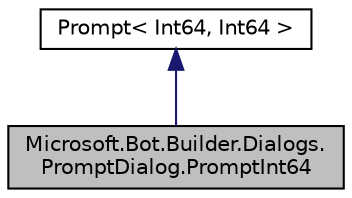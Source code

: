 digraph "Microsoft.Bot.Builder.Dialogs.PromptDialog.PromptInt64"
{
  edge [fontname="Helvetica",fontsize="10",labelfontname="Helvetica",labelfontsize="10"];
  node [fontname="Helvetica",fontsize="10",shape=record];
  Node1 [label="Microsoft.Bot.Builder.Dialogs.\lPromptDialog.PromptInt64",height=0.2,width=0.4,color="black", fillcolor="grey75", style="filled", fontcolor="black"];
  Node2 -> Node1 [dir="back",color="midnightblue",fontsize="10",style="solid",fontname="Helvetica"];
  Node2 [label="Prompt\< Int64, Int64 \>",height=0.2,width=0.4,color="black", fillcolor="white", style="filled",URL="$d7/d1c/class_microsoft_1_1_bot_1_1_builder_1_1_dialogs_1_1_internals_1_1_prompt.html"];
}
